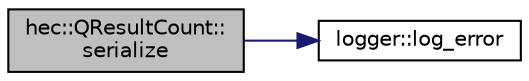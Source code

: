 digraph "hec::QResultCount::serialize"
{
 // LATEX_PDF_SIZE
  bgcolor="transparent";
  edge [fontname="Helvetica",fontsize="10",labelfontname="Helvetica",labelfontsize="10"];
  node [fontname="Helvetica",fontsize="10",shape=record];
  rankdir="LR";
  Node1 [label="hec::QResultCount::\lserialize",height=0.2,width=0.4,color="black", fillcolor="grey75", style="filled", fontcolor="black",tooltip=" "];
  Node1 -> Node2 [color="midnightblue",fontsize="10",style="solid",fontname="Helvetica"];
  Node2 [label="logger::log_error",height=0.2,width=0.4,color="black",URL="$namespacelogger.html#a53f34feeb22a94db295af05b8b2aab5c",tooltip="Error logging function with template arguments. Separates input parameters with spaces...."];
}

